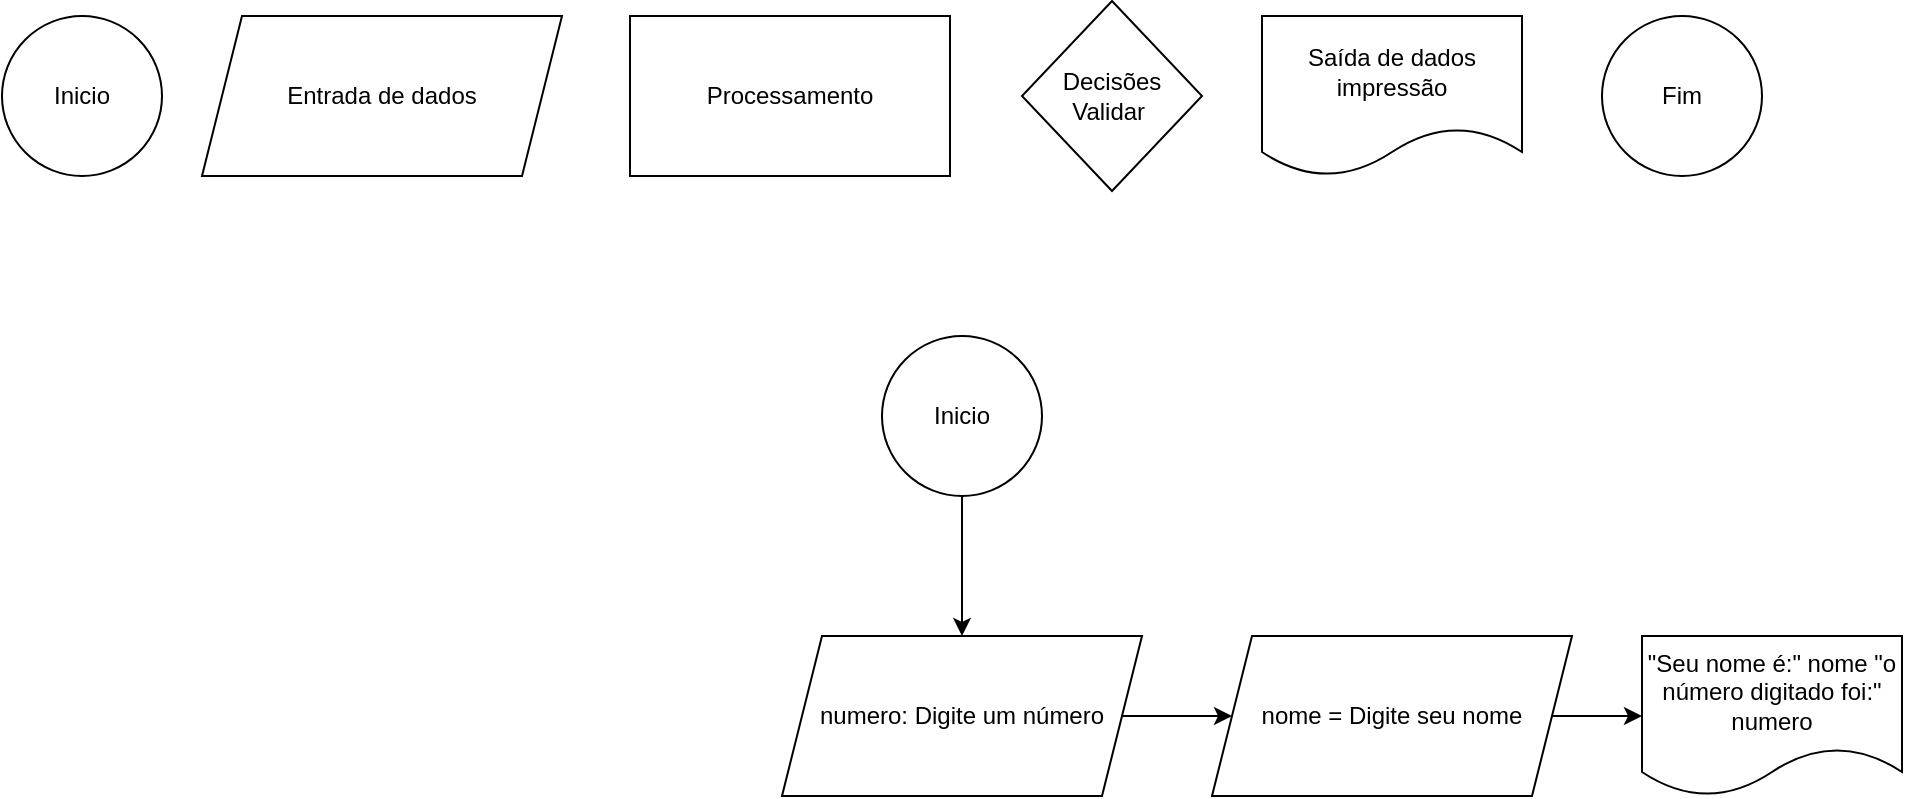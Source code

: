<mxfile version="24.7.17">
  <diagram name="Página-1" id="rYnQTUQXwW-9Dqx8Ory-">
    <mxGraphModel dx="1434" dy="780" grid="1" gridSize="10" guides="1" tooltips="1" connect="1" arrows="1" fold="1" page="1" pageScale="1" pageWidth="827" pageHeight="1169" math="0" shadow="0">
      <root>
        <mxCell id="0" />
        <mxCell id="1" parent="0" />
        <mxCell id="RBWtNeFXfPGwGGAuG9XN-6" value="Inicio" style="ellipse;whiteSpace=wrap;html=1;aspect=fixed;" parent="1" vertex="1">
          <mxGeometry x="40" y="40" width="80" height="80" as="geometry" />
        </mxCell>
        <mxCell id="RBWtNeFXfPGwGGAuG9XN-7" value="Fim" style="ellipse;whiteSpace=wrap;html=1;aspect=fixed;" parent="1" vertex="1">
          <mxGeometry x="840" y="40" width="80" height="80" as="geometry" />
        </mxCell>
        <mxCell id="RBWtNeFXfPGwGGAuG9XN-8" value="Entrada de dados" style="shape=parallelogram;perimeter=parallelogramPerimeter;whiteSpace=wrap;html=1;fixedSize=1;" parent="1" vertex="1">
          <mxGeometry x="140" y="40" width="180" height="80" as="geometry" />
        </mxCell>
        <mxCell id="RBWtNeFXfPGwGGAuG9XN-9" value="Processamento" style="rounded=0;whiteSpace=wrap;html=1;" parent="1" vertex="1">
          <mxGeometry x="354" y="40" width="160" height="80" as="geometry" />
        </mxCell>
        <mxCell id="RBWtNeFXfPGwGGAuG9XN-10" value="Decisões&lt;div&gt;Validar&amp;nbsp;&lt;/div&gt;" style="rhombus;whiteSpace=wrap;html=1;" parent="1" vertex="1">
          <mxGeometry x="550" y="32.5" width="90" height="95" as="geometry" />
        </mxCell>
        <mxCell id="hGEA2O4GZ9VEQr86X0dd-11" value="Saída de dados impressão" style="shape=document;whiteSpace=wrap;html=1;boundedLbl=1;" vertex="1" parent="1">
          <mxGeometry x="670" y="40" width="130" height="80" as="geometry" />
        </mxCell>
        <mxCell id="hGEA2O4GZ9VEQr86X0dd-16" style="edgeStyle=orthogonalEdgeStyle;rounded=0;orthogonalLoop=1;jettySize=auto;html=1;exitX=0.5;exitY=1;exitDx=0;exitDy=0;entryX=0.5;entryY=0;entryDx=0;entryDy=0;" edge="1" parent="1" source="hGEA2O4GZ9VEQr86X0dd-14" target="hGEA2O4GZ9VEQr86X0dd-15">
          <mxGeometry relative="1" as="geometry" />
        </mxCell>
        <mxCell id="hGEA2O4GZ9VEQr86X0dd-14" value="Inicio" style="ellipse;whiteSpace=wrap;html=1;aspect=fixed;" vertex="1" parent="1">
          <mxGeometry x="480" y="200" width="80" height="80" as="geometry" />
        </mxCell>
        <mxCell id="hGEA2O4GZ9VEQr86X0dd-19" style="edgeStyle=orthogonalEdgeStyle;rounded=0;orthogonalLoop=1;jettySize=auto;html=1;exitX=1;exitY=0.5;exitDx=0;exitDy=0;entryX=0;entryY=0.5;entryDx=0;entryDy=0;" edge="1" parent="1" source="hGEA2O4GZ9VEQr86X0dd-15" target="hGEA2O4GZ9VEQr86X0dd-18">
          <mxGeometry relative="1" as="geometry" />
        </mxCell>
        <mxCell id="hGEA2O4GZ9VEQr86X0dd-15" value="numero: Digite um número" style="shape=parallelogram;perimeter=parallelogramPerimeter;whiteSpace=wrap;html=1;fixedSize=1;" vertex="1" parent="1">
          <mxGeometry x="430" y="350" width="180" height="80" as="geometry" />
        </mxCell>
        <mxCell id="hGEA2O4GZ9VEQr86X0dd-21" style="edgeStyle=orthogonalEdgeStyle;rounded=0;orthogonalLoop=1;jettySize=auto;html=1;exitX=1;exitY=0.5;exitDx=0;exitDy=0;entryX=0;entryY=0.5;entryDx=0;entryDy=0;" edge="1" parent="1" source="hGEA2O4GZ9VEQr86X0dd-18" target="hGEA2O4GZ9VEQr86X0dd-20">
          <mxGeometry relative="1" as="geometry" />
        </mxCell>
        <mxCell id="hGEA2O4GZ9VEQr86X0dd-18" value="nome = Digite seu nome" style="shape=parallelogram;perimeter=parallelogramPerimeter;whiteSpace=wrap;html=1;fixedSize=1;" vertex="1" parent="1">
          <mxGeometry x="645" y="350" width="180" height="80" as="geometry" />
        </mxCell>
        <mxCell id="hGEA2O4GZ9VEQr86X0dd-20" value="&quot;Seu nome é:&quot; nome &quot;o número digitado foi:&quot; numero" style="shape=document;whiteSpace=wrap;html=1;boundedLbl=1;" vertex="1" parent="1">
          <mxGeometry x="860" y="350" width="130" height="80" as="geometry" />
        </mxCell>
      </root>
    </mxGraphModel>
  </diagram>
</mxfile>
